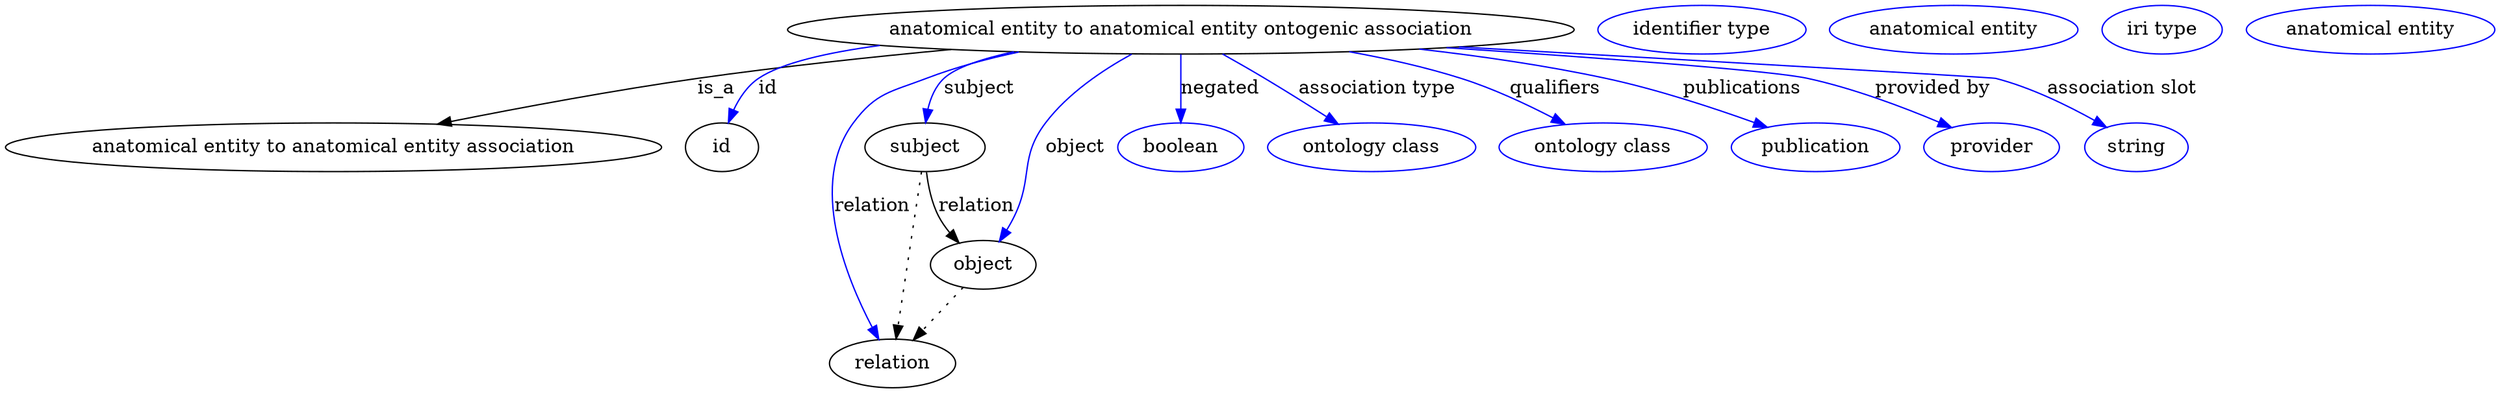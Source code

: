 digraph {
	graph [bb="0,0,1479.5,281"];
	node [label="\N"];
	"anatomical entity to anatomical entity ontogenic association"	 [height=0.5,
		label="anatomical entity to anatomical entity ontogenic association",
		pos="709.2,263",
		width=6.1746];
	"anatomical entity to anatomical entity association"	 [height=0.5,
		pos="185.2,177",
		width=5.1445];
	"anatomical entity to anatomical entity ontogenic association" -> "anatomical entity to anatomical entity association"	 [label=is_a,
		lp="417.48,220",
		pos="e,251.4,193.93 566.3,249.18 515.42,243.43 457.82,235.98 405.65,227 357.31,218.68 303.63,206.56 261.34,196.34"];
	id	 [height=0.5,
		pos="415.2,177",
		width=0.75];
	"anatomical entity to anatomical entity ontogenic association" -> id	 [color=blue,
		label=id,
		lp="451.65,220",
		pos="e,421.26,194.66 539.72,251.34 499.01,245.98 462.35,238.22 445.31,227 436.86,221.44 430.42,212.6 425.71,203.9",
		style=solid];
	subject	 [height=0.5,
		pos="548.2,177",
		width=0.97656];
	"anatomical entity to anatomical entity ontogenic association" -> subject	 [color=blue,
		label=subject,
		lp="586.03,220",
		pos="e,550.17,195.06 615.21,246.61 593.25,241.2 573.84,234.59 565.55,227 559.26,221.24 555.25,213.09 552.69,205.03",
		style=solid];
	relation	 [height=0.5,
		pos="528.2,18",
		width=1.031];
	"anatomical entity to anatomical entity ontogenic association" -> relation	 [color=blue,
		label=relation,
		lp="512.58,134",
		pos="e,518.8,35.476 612.79,246.7 592.34,241.65 571.21,235.19 552.2,227 528.65,216.86 518.08,216.56 504.2,195 474.39,148.68 497.5,81.424 \
514.45,44.586",
		style=solid];
	object	 [height=0.5,
		pos="588.2,91",
		width=0.88096];
	"anatomical entity to anatomical entity ontogenic association" -> object	 [color=blue,
		label=object,
		lp="645.3,177",
		pos="e,596.92,108.39 680.52,244.98 663.15,232.77 641.77,215.2 627.99,195 610.03,168.67 617.09,156.57 605.2,127 603.96,123.92 602.59,120.73 \
601.18,117.58",
		style=solid];
	negated	 [color=blue,
		height=0.5,
		label=boolean,
		pos="709.2,177",
		width=1.0584];
	"anatomical entity to anatomical entity ontogenic association" -> negated	 [color=blue,
		label=negated,
		lp="730.97,220",
		pos="e,709.2,195.21 709.2,244.76 709.2,233.36 709.2,218.43 709.2,205.49",
		style=solid];
	"association type"	 [color=blue,
		height=0.5,
		label="ontology class",
		pos="826.2,177",
		width=1.6931];
	"anatomical entity to anatomical entity ontogenic association" -> "association type"	 [color=blue,
		label="association type",
		lp="820.11,220",
		pos="e,803.3,193.84 733.73,244.97 751.59,231.84 775.92,213.96 795.14,199.83",
		style=solid];
	qualifiers	 [color=blue,
		height=0.5,
		label="ontology class",
		pos="966.2,177",
		width=1.6931];
	"anatomical entity to anatomical entity ontogenic association" -> qualifiers	 [color=blue,
		label=qualifiers,
		lp="926.25,220",
		pos="e,939.04,193.38 800.9,246.58 823.55,241.38 847.53,234.88 869.2,227 890.13,219.39 912.28,208.24 930.13,198.39",
		style=solid];
	publications	 [color=blue,
		height=0.5,
		label=publication,
		pos="1095.2,177",
		width=1.3859];
	"anatomical entity to anatomical entity ontogenic association" -> publications	 [color=blue,
		label=publications,
		lp="1037.4,220",
		pos="e,1062.6,190.82 842.51,248.56 879.61,243.19 919.73,236.12 956.2,227 989.44,218.69 1025.8,205.44 1053.1,194.66",
		style=solid];
	"provided by"	 [color=blue,
		height=0.5,
		label=provider,
		pos="1203.2,177",
		width=1.1129];
	"anatomical entity to anatomical entity ontogenic association" -> "provided by"	 [color=blue,
		label="provided by",
		lp="1152.8,220",
		pos="e,1175.4,190.41 862.16,249.93 952.86,241.83 1054.2,232.04 1075.2,227 1106.9,219.41 1141.2,205.69 1166.3,194.54",
		style=solid];
	"association slot"	 [color=blue,
		height=0.5,
		label=string,
		pos="1292.2,177",
		width=0.8403];
	"anatomical entity to anatomical entity ontogenic association" -> "association slot"	 [color=blue,
		label="association slot",
		lp="1268.2,220",
		pos="e,1271.3,190.25 869.25,250.47 893.36,248.62 917.94,246.74 941.2,245 1051.8,236.71 1083.1,255.95 1190.2,227 1215.8,220.07 1242.7,\
206.59 1262.5,195.38",
		style=solid];
	association_id	 [color=blue,
		height=0.5,
		label="identifier type",
		pos="1009.2,263",
		width=1.652];
	subject -> relation	 [pos="e,530.47,36.027 545.91,158.76 542.44,131.21 535.84,78.735 531.75,46.223",
		style=dotted];
	subject -> object	 [label=relation,
		lp="584.58,134",
		pos="e,574.61,107.46 551.78,158.87 554.09,149.13 557.58,137.08 562.44,127 564.23,123.29 566.4,119.56 568.71,115.97"];
	"anatomical entity to anatomical entity ontogenic association_subject"	 [color=blue,
		height=0.5,
		label="anatomical entity",
		pos="1158.2,263",
		width=1.9792];
	"anatomical entity to anatomical entity ontogenic association_relation"	 [color=blue,
		height=0.5,
		label="iri type",
		pos="1283.2,263",
		width=0.9834];
	object -> relation	 [pos="e,541.97,34.752 574.59,74.435 566.89,65.075 557.13,53.191 548.54,42.745",
		style=dotted];
	"anatomical entity to anatomical entity ontogenic association_object"	 [color=blue,
		height=0.5,
		label="anatomical entity",
		pos="1408.2,263",
		width=1.9792];
}
